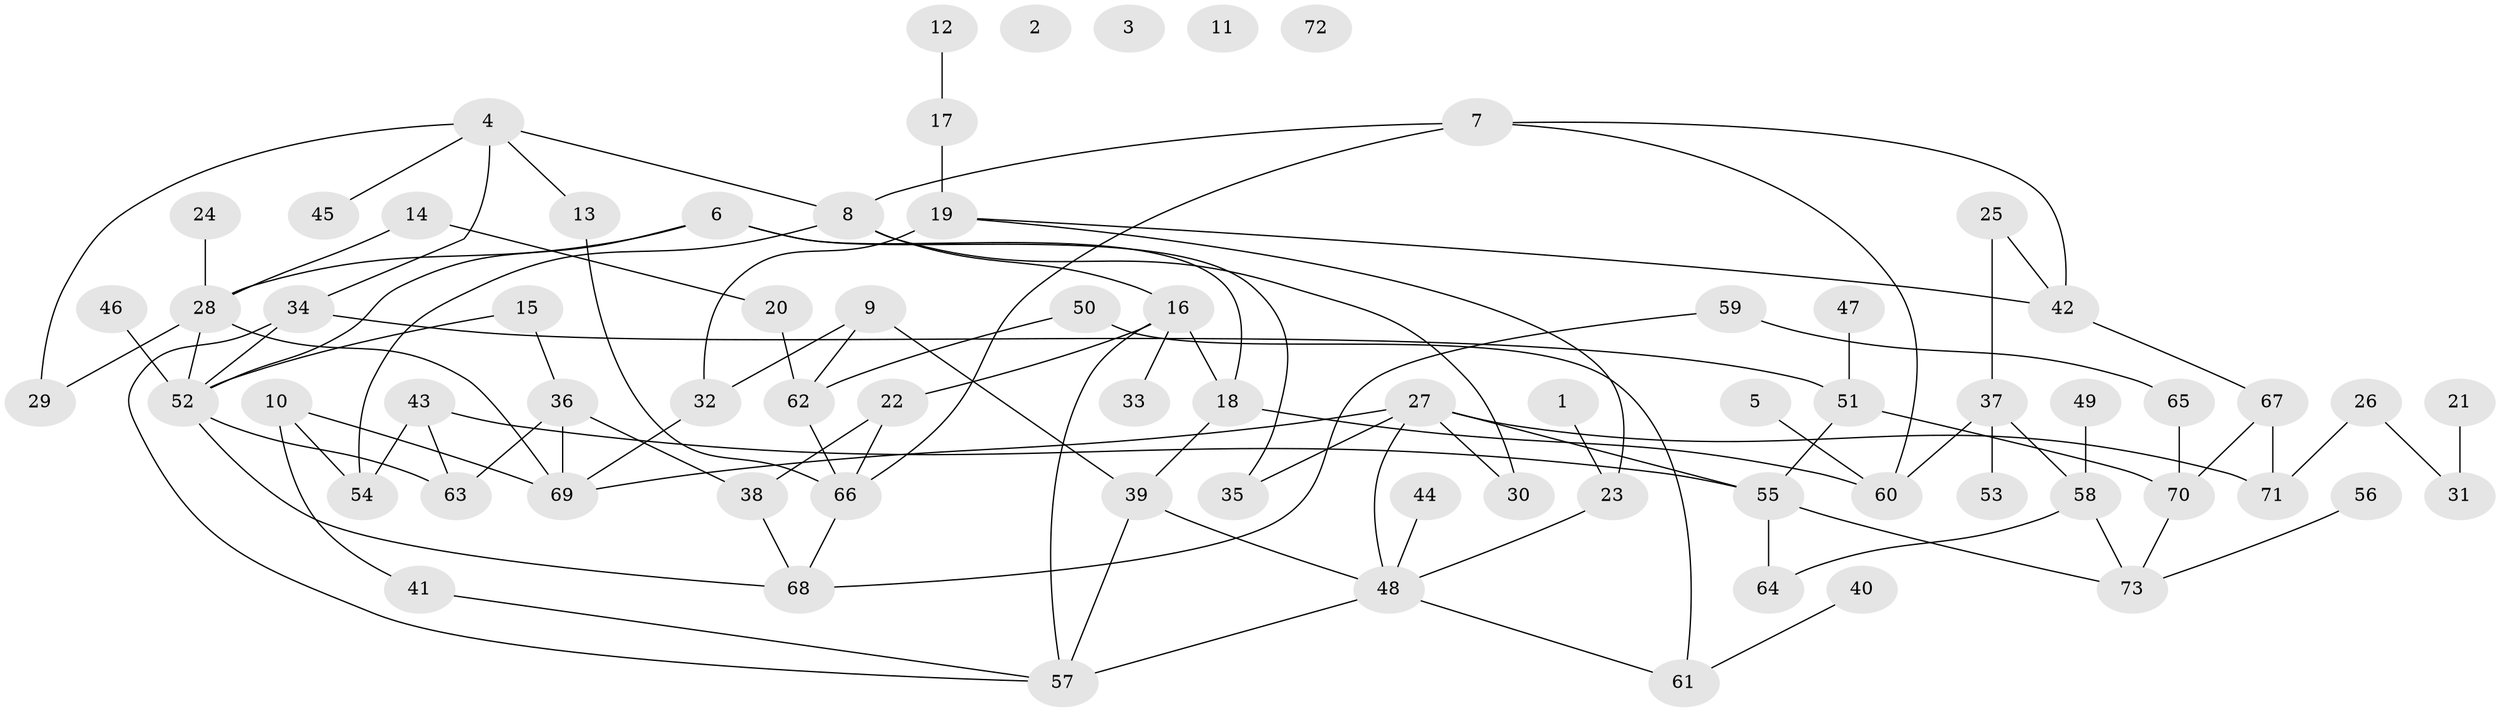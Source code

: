 // Generated by graph-tools (version 1.1) at 2025/12/03/09/25 04:12:52]
// undirected, 73 vertices, 103 edges
graph export_dot {
graph [start="1"]
  node [color=gray90,style=filled];
  1;
  2;
  3;
  4;
  5;
  6;
  7;
  8;
  9;
  10;
  11;
  12;
  13;
  14;
  15;
  16;
  17;
  18;
  19;
  20;
  21;
  22;
  23;
  24;
  25;
  26;
  27;
  28;
  29;
  30;
  31;
  32;
  33;
  34;
  35;
  36;
  37;
  38;
  39;
  40;
  41;
  42;
  43;
  44;
  45;
  46;
  47;
  48;
  49;
  50;
  51;
  52;
  53;
  54;
  55;
  56;
  57;
  58;
  59;
  60;
  61;
  62;
  63;
  64;
  65;
  66;
  67;
  68;
  69;
  70;
  71;
  72;
  73;
  1 -- 23;
  4 -- 8;
  4 -- 13;
  4 -- 29;
  4 -- 34;
  4 -- 45;
  5 -- 60;
  6 -- 18;
  6 -- 28;
  6 -- 35;
  6 -- 52;
  7 -- 8;
  7 -- 42;
  7 -- 60;
  7 -- 66;
  8 -- 16;
  8 -- 30;
  8 -- 54;
  9 -- 32;
  9 -- 39;
  9 -- 62;
  10 -- 41;
  10 -- 54;
  10 -- 69;
  12 -- 17;
  13 -- 66;
  14 -- 20;
  14 -- 28;
  15 -- 36;
  15 -- 52;
  16 -- 18;
  16 -- 22;
  16 -- 33;
  16 -- 57;
  17 -- 19;
  18 -- 39;
  18 -- 60;
  19 -- 23;
  19 -- 32;
  19 -- 42;
  20 -- 62;
  21 -- 31;
  22 -- 38;
  22 -- 66;
  23 -- 48;
  24 -- 28;
  25 -- 37;
  25 -- 42;
  26 -- 31;
  26 -- 71;
  27 -- 30;
  27 -- 35;
  27 -- 48;
  27 -- 55;
  27 -- 69;
  27 -- 71;
  28 -- 29;
  28 -- 52;
  28 -- 69;
  32 -- 69;
  34 -- 51;
  34 -- 52;
  34 -- 57;
  36 -- 38;
  36 -- 63;
  36 -- 69;
  37 -- 53;
  37 -- 58;
  37 -- 60;
  38 -- 68;
  39 -- 48;
  39 -- 57;
  40 -- 61;
  41 -- 57;
  42 -- 67;
  43 -- 54;
  43 -- 55;
  43 -- 63;
  44 -- 48;
  46 -- 52;
  47 -- 51;
  48 -- 57;
  48 -- 61;
  49 -- 58;
  50 -- 61;
  50 -- 62;
  51 -- 55;
  51 -- 70;
  52 -- 63;
  52 -- 68;
  55 -- 64;
  55 -- 73;
  56 -- 73;
  58 -- 64;
  58 -- 73;
  59 -- 65;
  59 -- 68;
  62 -- 66;
  65 -- 70;
  66 -- 68;
  67 -- 70;
  67 -- 71;
  70 -- 73;
}
